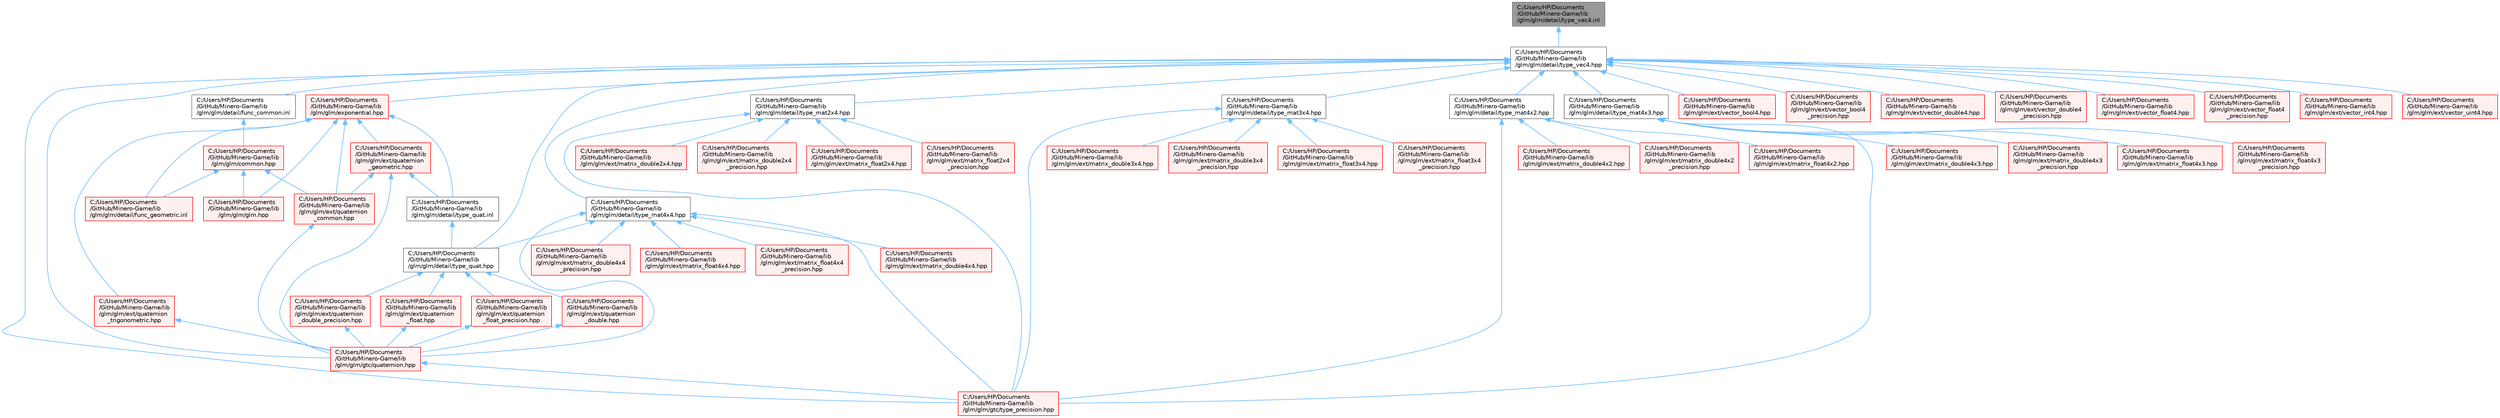 digraph "C:/Users/HP/Documents/GitHub/Minero-Game/lib/glm/glm/detail/type_vec4.inl"
{
 // LATEX_PDF_SIZE
  bgcolor="transparent";
  edge [fontname=Helvetica,fontsize=10,labelfontname=Helvetica,labelfontsize=10];
  node [fontname=Helvetica,fontsize=10,shape=box,height=0.2,width=0.4];
  Node1 [id="Node000001",label="C:/Users/HP/Documents\l/GitHub/Minero-Game/lib\l/glm/glm/detail/type_vec4.inl",height=0.2,width=0.4,color="gray40", fillcolor="grey60", style="filled", fontcolor="black",tooltip=" "];
  Node1 -> Node2 [id="edge141_Node000001_Node000002",dir="back",color="steelblue1",style="solid",tooltip=" "];
  Node2 [id="Node000002",label="C:/Users/HP/Documents\l/GitHub/Minero-Game/lib\l/glm/glm/detail/type_vec4.hpp",height=0.2,width=0.4,color="grey40", fillcolor="white", style="filled",URL="$lib_2glm_2glm_2detail_2type__vec4_8hpp.html",tooltip=" "];
  Node2 -> Node3 [id="edge142_Node000002_Node000003",dir="back",color="steelblue1",style="solid",tooltip=" "];
  Node3 [id="Node000003",label="C:/Users/HP/Documents\l/GitHub/Minero-Game/lib\l/glm/glm/detail/func_common.inl",height=0.2,width=0.4,color="grey40", fillcolor="white", style="filled",URL="$lib_2glm_2glm_2detail_2func__common_8inl.html",tooltip=" "];
  Node3 -> Node4 [id="edge143_Node000003_Node000004",dir="back",color="steelblue1",style="solid",tooltip=" "];
  Node4 [id="Node000004",label="C:/Users/HP/Documents\l/GitHub/Minero-Game/lib\l/glm/glm/common.hpp",height=0.2,width=0.4,color="red", fillcolor="#FFF0F0", style="filled",URL="$lib_2glm_2glm_2common_8hpp.html",tooltip=" "];
  Node4 -> Node8 [id="edge144_Node000004_Node000008",dir="back",color="steelblue1",style="solid",tooltip=" "];
  Node8 [id="Node000008",label="C:/Users/HP/Documents\l/GitHub/Minero-Game/lib\l/glm/glm/detail/func_geometric.inl",height=0.2,width=0.4,color="red", fillcolor="#FFF0F0", style="filled",URL="$lib_2glm_2glm_2detail_2func__geometric_8inl.html",tooltip=" "];
  Node4 -> Node130 [id="edge145_Node000004_Node000130",dir="back",color="steelblue1",style="solid",tooltip=" "];
  Node130 [id="Node000130",label="C:/Users/HP/Documents\l/GitHub/Minero-Game/lib\l/glm/glm/ext/quaternion\l_common.hpp",height=0.2,width=0.4,color="red", fillcolor="#FFF0F0", style="filled",URL="$lib_2glm_2glm_2ext_2quaternion__common_8hpp.html",tooltip=" "];
  Node130 -> Node93 [id="edge146_Node000130_Node000093",dir="back",color="steelblue1",style="solid",tooltip=" "];
  Node93 [id="Node000093",label="C:/Users/HP/Documents\l/GitHub/Minero-Game/lib\l/glm/glm/gtc/quaternion.hpp",height=0.2,width=0.4,color="red", fillcolor="#FFF0F0", style="filled",URL="$lib_2glm_2glm_2gtc_2quaternion_8hpp.html",tooltip=" "];
  Node93 -> Node84 [id="edge147_Node000093_Node000084",dir="back",color="steelblue1",style="solid",tooltip=" "];
  Node84 [id="Node000084",label="C:/Users/HP/Documents\l/GitHub/Minero-Game/lib\l/glm/glm/gtc/type_precision.hpp",height=0.2,width=0.4,color="red", fillcolor="#FFF0F0", style="filled",URL="$lib_2glm_2glm_2gtc_2type__precision_8hpp.html",tooltip=" "];
  Node4 -> Node20 [id="edge148_Node000004_Node000020",dir="back",color="steelblue1",style="solid",tooltip=" "];
  Node20 [id="Node000020",label="C:/Users/HP/Documents\l/GitHub/Minero-Game/lib\l/glm/glm/glm.hpp",height=0.2,width=0.4,color="red", fillcolor="#FFF0F0", style="filled",URL="$lib_2glm_2glm_2glm_8hpp.html",tooltip=" "];
  Node2 -> Node168 [id="edge149_Node000002_Node000168",dir="back",color="steelblue1",style="solid",tooltip=" "];
  Node168 [id="Node000168",label="C:/Users/HP/Documents\l/GitHub/Minero-Game/lib\l/glm/glm/detail/type_mat2x4.hpp",height=0.2,width=0.4,color="grey40", fillcolor="white", style="filled",URL="$lib_2glm_2glm_2detail_2type__mat2x4_8hpp.html",tooltip=" "];
  Node168 -> Node169 [id="edge150_Node000168_Node000169",dir="back",color="steelblue1",style="solid",tooltip=" "];
  Node169 [id="Node000169",label="C:/Users/HP/Documents\l/GitHub/Minero-Game/lib\l/glm/glm/ext/matrix_double2x4.hpp",height=0.2,width=0.4,color="red", fillcolor="#FFF0F0", style="filled",URL="$lib_2glm_2glm_2ext_2matrix__double2x4_8hpp.html",tooltip=" "];
  Node168 -> Node175 [id="edge151_Node000168_Node000175",dir="back",color="steelblue1",style="solid",tooltip=" "];
  Node175 [id="Node000175",label="C:/Users/HP/Documents\l/GitHub/Minero-Game/lib\l/glm/glm/ext/matrix_double2x4\l_precision.hpp",height=0.2,width=0.4,color="red", fillcolor="#FFF0F0", style="filled",URL="$lib_2glm_2glm_2ext_2matrix__double2x4__precision_8hpp.html",tooltip=" "];
  Node168 -> Node176 [id="edge152_Node000168_Node000176",dir="back",color="steelblue1",style="solid",tooltip=" "];
  Node176 [id="Node000176",label="C:/Users/HP/Documents\l/GitHub/Minero-Game/lib\l/glm/glm/ext/matrix_float2x4.hpp",height=0.2,width=0.4,color="red", fillcolor="#FFF0F0", style="filled",URL="$lib_2glm_2glm_2ext_2matrix__float2x4_8hpp.html",tooltip=" "];
  Node168 -> Node177 [id="edge153_Node000168_Node000177",dir="back",color="steelblue1",style="solid",tooltip=" "];
  Node177 [id="Node000177",label="C:/Users/HP/Documents\l/GitHub/Minero-Game/lib\l/glm/glm/ext/matrix_float2x4\l_precision.hpp",height=0.2,width=0.4,color="red", fillcolor="#FFF0F0", style="filled",URL="$lib_2glm_2glm_2ext_2matrix__float2x4__precision_8hpp.html",tooltip=" "];
  Node168 -> Node84 [id="edge154_Node000168_Node000084",dir="back",color="steelblue1",style="solid",tooltip=" "];
  Node2 -> Node178 [id="edge155_Node000002_Node000178",dir="back",color="steelblue1",style="solid",tooltip=" "];
  Node178 [id="Node000178",label="C:/Users/HP/Documents\l/GitHub/Minero-Game/lib\l/glm/glm/detail/type_mat3x4.hpp",height=0.2,width=0.4,color="grey40", fillcolor="white", style="filled",URL="$lib_2glm_2glm_2detail_2type__mat3x4_8hpp.html",tooltip=" "];
  Node178 -> Node179 [id="edge156_Node000178_Node000179",dir="back",color="steelblue1",style="solid",tooltip=" "];
  Node179 [id="Node000179",label="C:/Users/HP/Documents\l/GitHub/Minero-Game/lib\l/glm/glm/ext/matrix_double3x4.hpp",height=0.2,width=0.4,color="red", fillcolor="#FFF0F0", style="filled",URL="$lib_2glm_2glm_2ext_2matrix__double3x4_8hpp.html",tooltip=" "];
  Node178 -> Node185 [id="edge157_Node000178_Node000185",dir="back",color="steelblue1",style="solid",tooltip=" "];
  Node185 [id="Node000185",label="C:/Users/HP/Documents\l/GitHub/Minero-Game/lib\l/glm/glm/ext/matrix_double3x4\l_precision.hpp",height=0.2,width=0.4,color="red", fillcolor="#FFF0F0", style="filled",URL="$lib_2glm_2glm_2ext_2matrix__double3x4__precision_8hpp.html",tooltip=" "];
  Node178 -> Node186 [id="edge158_Node000178_Node000186",dir="back",color="steelblue1",style="solid",tooltip=" "];
  Node186 [id="Node000186",label="C:/Users/HP/Documents\l/GitHub/Minero-Game/lib\l/glm/glm/ext/matrix_float3x4.hpp",height=0.2,width=0.4,color="red", fillcolor="#FFF0F0", style="filled",URL="$lib_2glm_2glm_2ext_2matrix__float3x4_8hpp.html",tooltip=" "];
  Node178 -> Node187 [id="edge159_Node000178_Node000187",dir="back",color="steelblue1",style="solid",tooltip=" "];
  Node187 [id="Node000187",label="C:/Users/HP/Documents\l/GitHub/Minero-Game/lib\l/glm/glm/ext/matrix_float3x4\l_precision.hpp",height=0.2,width=0.4,color="red", fillcolor="#FFF0F0", style="filled",URL="$lib_2glm_2glm_2ext_2matrix__float3x4__precision_8hpp.html",tooltip=" "];
  Node178 -> Node84 [id="edge160_Node000178_Node000084",dir="back",color="steelblue1",style="solid",tooltip=" "];
  Node2 -> Node188 [id="edge161_Node000002_Node000188",dir="back",color="steelblue1",style="solid",tooltip=" "];
  Node188 [id="Node000188",label="C:/Users/HP/Documents\l/GitHub/Minero-Game/lib\l/glm/glm/detail/type_mat4x2.hpp",height=0.2,width=0.4,color="grey40", fillcolor="white", style="filled",URL="$lib_2glm_2glm_2detail_2type__mat4x2_8hpp.html",tooltip=" "];
  Node188 -> Node189 [id="edge162_Node000188_Node000189",dir="back",color="steelblue1",style="solid",tooltip=" "];
  Node189 [id="Node000189",label="C:/Users/HP/Documents\l/GitHub/Minero-Game/lib\l/glm/glm/ext/matrix_double4x2.hpp",height=0.2,width=0.4,color="red", fillcolor="#FFF0F0", style="filled",URL="$lib_2glm_2glm_2ext_2matrix__double4x2_8hpp.html",tooltip=" "];
  Node188 -> Node190 [id="edge163_Node000188_Node000190",dir="back",color="steelblue1",style="solid",tooltip=" "];
  Node190 [id="Node000190",label="C:/Users/HP/Documents\l/GitHub/Minero-Game/lib\l/glm/glm/ext/matrix_double4x2\l_precision.hpp",height=0.2,width=0.4,color="red", fillcolor="#FFF0F0", style="filled",URL="$lib_2glm_2glm_2ext_2matrix__double4x2__precision_8hpp.html",tooltip=" "];
  Node188 -> Node191 [id="edge164_Node000188_Node000191",dir="back",color="steelblue1",style="solid",tooltip=" "];
  Node191 [id="Node000191",label="C:/Users/HP/Documents\l/GitHub/Minero-Game/lib\l/glm/glm/ext/matrix_float4x2.hpp",height=0.2,width=0.4,color="red", fillcolor="#FFF0F0", style="filled",URL="$lib_2glm_2glm_2ext_2matrix__float4x2_8hpp.html",tooltip=" "];
  Node188 -> Node84 [id="edge165_Node000188_Node000084",dir="back",color="steelblue1",style="solid",tooltip=" "];
  Node2 -> Node192 [id="edge166_Node000002_Node000192",dir="back",color="steelblue1",style="solid",tooltip=" "];
  Node192 [id="Node000192",label="C:/Users/HP/Documents\l/GitHub/Minero-Game/lib\l/glm/glm/detail/type_mat4x3.hpp",height=0.2,width=0.4,color="grey40", fillcolor="white", style="filled",URL="$lib_2glm_2glm_2detail_2type__mat4x3_8hpp.html",tooltip=" "];
  Node192 -> Node193 [id="edge167_Node000192_Node000193",dir="back",color="steelblue1",style="solid",tooltip=" "];
  Node193 [id="Node000193",label="C:/Users/HP/Documents\l/GitHub/Minero-Game/lib\l/glm/glm/ext/matrix_double4x3.hpp",height=0.2,width=0.4,color="red", fillcolor="#FFF0F0", style="filled",URL="$lib_2glm_2glm_2ext_2matrix__double4x3_8hpp.html",tooltip=" "];
  Node192 -> Node199 [id="edge168_Node000192_Node000199",dir="back",color="steelblue1",style="solid",tooltip=" "];
  Node199 [id="Node000199",label="C:/Users/HP/Documents\l/GitHub/Minero-Game/lib\l/glm/glm/ext/matrix_double4x3\l_precision.hpp",height=0.2,width=0.4,color="red", fillcolor="#FFF0F0", style="filled",URL="$lib_2glm_2glm_2ext_2matrix__double4x3__precision_8hpp.html",tooltip=" "];
  Node192 -> Node200 [id="edge169_Node000192_Node000200",dir="back",color="steelblue1",style="solid",tooltip=" "];
  Node200 [id="Node000200",label="C:/Users/HP/Documents\l/GitHub/Minero-Game/lib\l/glm/glm/ext/matrix_float4x3.hpp",height=0.2,width=0.4,color="red", fillcolor="#FFF0F0", style="filled",URL="$lib_2glm_2glm_2ext_2matrix__float4x3_8hpp.html",tooltip=" "];
  Node192 -> Node201 [id="edge170_Node000192_Node000201",dir="back",color="steelblue1",style="solid",tooltip=" "];
  Node201 [id="Node000201",label="C:/Users/HP/Documents\l/GitHub/Minero-Game/lib\l/glm/glm/ext/matrix_float4x3\l_precision.hpp",height=0.2,width=0.4,color="red", fillcolor="#FFF0F0", style="filled",URL="$lib_2glm_2glm_2ext_2matrix__float4x3__precision_8hpp.html",tooltip=" "];
  Node192 -> Node84 [id="edge171_Node000192_Node000084",dir="back",color="steelblue1",style="solid",tooltip=" "];
  Node2 -> Node110 [id="edge172_Node000002_Node000110",dir="back",color="steelblue1",style="solid",tooltip=" "];
  Node110 [id="Node000110",label="C:/Users/HP/Documents\l/GitHub/Minero-Game/lib\l/glm/glm/detail/type_mat4x4.hpp",height=0.2,width=0.4,color="grey40", fillcolor="white", style="filled",URL="$lib_2glm_2glm_2detail_2type__mat4x4_8hpp.html",tooltip=" "];
  Node110 -> Node91 [id="edge173_Node000110_Node000091",dir="back",color="steelblue1",style="solid",tooltip=" "];
  Node91 [id="Node000091",label="C:/Users/HP/Documents\l/GitHub/Minero-Game/lib\l/glm/glm/detail/type_quat.hpp",height=0.2,width=0.4,color="grey40", fillcolor="white", style="filled",URL="$lib_2glm_2glm_2detail_2type__quat_8hpp.html",tooltip=" "];
  Node91 -> Node92 [id="edge174_Node000091_Node000092",dir="back",color="steelblue1",style="solid",tooltip=" "];
  Node92 [id="Node000092",label="C:/Users/HP/Documents\l/GitHub/Minero-Game/lib\l/glm/glm/ext/quaternion\l_double.hpp",height=0.2,width=0.4,color="red", fillcolor="#FFF0F0", style="filled",URL="$lib_2glm_2glm_2ext_2quaternion__double_8hpp.html",tooltip=" "];
  Node92 -> Node93 [id="edge175_Node000092_Node000093",dir="back",color="steelblue1",style="solid",tooltip=" "];
  Node91 -> Node95 [id="edge176_Node000091_Node000095",dir="back",color="steelblue1",style="solid",tooltip=" "];
  Node95 [id="Node000095",label="C:/Users/HP/Documents\l/GitHub/Minero-Game/lib\l/glm/glm/ext/quaternion\l_double_precision.hpp",height=0.2,width=0.4,color="red", fillcolor="#FFF0F0", style="filled",URL="$lib_2glm_2glm_2ext_2quaternion__double__precision_8hpp.html",tooltip=" "];
  Node95 -> Node93 [id="edge177_Node000095_Node000093",dir="back",color="steelblue1",style="solid",tooltip=" "];
  Node91 -> Node96 [id="edge178_Node000091_Node000096",dir="back",color="steelblue1",style="solid",tooltip=" "];
  Node96 [id="Node000096",label="C:/Users/HP/Documents\l/GitHub/Minero-Game/lib\l/glm/glm/ext/quaternion\l_float.hpp",height=0.2,width=0.4,color="red", fillcolor="#FFF0F0", style="filled",URL="$lib_2glm_2glm_2ext_2quaternion__float_8hpp.html",tooltip=" "];
  Node96 -> Node93 [id="edge179_Node000096_Node000093",dir="back",color="steelblue1",style="solid",tooltip=" "];
  Node91 -> Node97 [id="edge180_Node000091_Node000097",dir="back",color="steelblue1",style="solid",tooltip=" "];
  Node97 [id="Node000097",label="C:/Users/HP/Documents\l/GitHub/Minero-Game/lib\l/glm/glm/ext/quaternion\l_float_precision.hpp",height=0.2,width=0.4,color="red", fillcolor="#FFF0F0", style="filled",URL="$lib_2glm_2glm_2ext_2quaternion__float__precision_8hpp.html",tooltip=" "];
  Node97 -> Node93 [id="edge181_Node000097_Node000093",dir="back",color="steelblue1",style="solid",tooltip=" "];
  Node110 -> Node111 [id="edge182_Node000110_Node000111",dir="back",color="steelblue1",style="solid",tooltip=" "];
  Node111 [id="Node000111",label="C:/Users/HP/Documents\l/GitHub/Minero-Game/lib\l/glm/glm/ext/matrix_double4x4.hpp",height=0.2,width=0.4,color="red", fillcolor="#FFF0F0", style="filled",URL="$lib_2glm_2glm_2ext_2matrix__double4x4_8hpp.html",tooltip=" "];
  Node110 -> Node118 [id="edge183_Node000110_Node000118",dir="back",color="steelblue1",style="solid",tooltip=" "];
  Node118 [id="Node000118",label="C:/Users/HP/Documents\l/GitHub/Minero-Game/lib\l/glm/glm/ext/matrix_double4x4\l_precision.hpp",height=0.2,width=0.4,color="red", fillcolor="#FFF0F0", style="filled",URL="$lib_2glm_2glm_2ext_2matrix__double4x4__precision_8hpp.html",tooltip=" "];
  Node110 -> Node119 [id="edge184_Node000110_Node000119",dir="back",color="steelblue1",style="solid",tooltip=" "];
  Node119 [id="Node000119",label="C:/Users/HP/Documents\l/GitHub/Minero-Game/lib\l/glm/glm/ext/matrix_float4x4.hpp",height=0.2,width=0.4,color="red", fillcolor="#FFF0F0", style="filled",URL="$lib_2glm_2glm_2ext_2matrix__float4x4_8hpp.html",tooltip=" "];
  Node110 -> Node120 [id="edge185_Node000110_Node000120",dir="back",color="steelblue1",style="solid",tooltip=" "];
  Node120 [id="Node000120",label="C:/Users/HP/Documents\l/GitHub/Minero-Game/lib\l/glm/glm/ext/matrix_float4x4\l_precision.hpp",height=0.2,width=0.4,color="red", fillcolor="#FFF0F0", style="filled",URL="$lib_2glm_2glm_2ext_2matrix__float4x4__precision_8hpp.html",tooltip=" "];
  Node110 -> Node93 [id="edge186_Node000110_Node000093",dir="back",color="steelblue1",style="solid",tooltip=" "];
  Node110 -> Node84 [id="edge187_Node000110_Node000084",dir="back",color="steelblue1",style="solid",tooltip=" "];
  Node2 -> Node91 [id="edge188_Node000002_Node000091",dir="back",color="steelblue1",style="solid",tooltip=" "];
  Node2 -> Node202 [id="edge189_Node000002_Node000202",dir="back",color="steelblue1",style="solid",tooltip=" "];
  Node202 [id="Node000202",label="C:/Users/HP/Documents\l/GitHub/Minero-Game/lib\l/glm/glm/exponential.hpp",height=0.2,width=0.4,color="red", fillcolor="#FFF0F0", style="filled",URL="$lib_2glm_2glm_2exponential_8hpp.html",tooltip=" "];
  Node202 -> Node8 [id="edge190_Node000202_Node000008",dir="back",color="steelblue1",style="solid",tooltip=" "];
  Node202 -> Node129 [id="edge191_Node000202_Node000129",dir="back",color="steelblue1",style="solid",tooltip=" "];
  Node129 [id="Node000129",label="C:/Users/HP/Documents\l/GitHub/Minero-Game/lib\l/glm/glm/detail/type_quat.inl",height=0.2,width=0.4,color="grey40", fillcolor="white", style="filled",URL="$lib_2glm_2glm_2detail_2type__quat_8inl.html",tooltip=" "];
  Node129 -> Node91 [id="edge192_Node000129_Node000091",dir="back",color="steelblue1",style="solid",tooltip=" "];
  Node202 -> Node130 [id="edge193_Node000202_Node000130",dir="back",color="steelblue1",style="solid",tooltip=" "];
  Node202 -> Node128 [id="edge194_Node000202_Node000128",dir="back",color="steelblue1",style="solid",tooltip=" "];
  Node128 [id="Node000128",label="C:/Users/HP/Documents\l/GitHub/Minero-Game/lib\l/glm/glm/ext/quaternion\l_geometric.hpp",height=0.2,width=0.4,color="red", fillcolor="#FFF0F0", style="filled",URL="$lib_2glm_2glm_2ext_2quaternion__geometric_8hpp.html",tooltip=" "];
  Node128 -> Node129 [id="edge195_Node000128_Node000129",dir="back",color="steelblue1",style="solid",tooltip=" "];
  Node128 -> Node130 [id="edge196_Node000128_Node000130",dir="back",color="steelblue1",style="solid",tooltip=" "];
  Node128 -> Node93 [id="edge197_Node000128_Node000093",dir="back",color="steelblue1",style="solid",tooltip=" "];
  Node202 -> Node159 [id="edge198_Node000202_Node000159",dir="back",color="steelblue1",style="solid",tooltip=" "];
  Node159 [id="Node000159",label="C:/Users/HP/Documents\l/GitHub/Minero-Game/lib\l/glm/glm/ext/quaternion\l_trigonometric.hpp",height=0.2,width=0.4,color="red", fillcolor="#FFF0F0", style="filled",URL="$lib_2glm_2glm_2ext_2quaternion__trigonometric_8hpp.html",tooltip=" "];
  Node159 -> Node93 [id="edge199_Node000159_Node000093",dir="back",color="steelblue1",style="solid",tooltip=" "];
  Node202 -> Node20 [id="edge200_Node000202_Node000020",dir="back",color="steelblue1",style="solid",tooltip=" "];
  Node2 -> Node206 [id="edge201_Node000002_Node000206",dir="back",color="steelblue1",style="solid",tooltip=" "];
  Node206 [id="Node000206",label="C:/Users/HP/Documents\l/GitHub/Minero-Game/lib\l/glm/glm/ext/vector_bool4.hpp",height=0.2,width=0.4,color="red", fillcolor="#FFF0F0", style="filled",URL="$lib_2glm_2glm_2ext_2vector__bool4_8hpp.html",tooltip=" "];
  Node2 -> Node208 [id="edge202_Node000002_Node000208",dir="back",color="steelblue1",style="solid",tooltip=" "];
  Node208 [id="Node000208",label="C:/Users/HP/Documents\l/GitHub/Minero-Game/lib\l/glm/glm/ext/vector_bool4\l_precision.hpp",height=0.2,width=0.4,color="red", fillcolor="#FFF0F0", style="filled",URL="$lib_2glm_2glm_2ext_2vector__bool4__precision_8hpp.html",tooltip=" "];
  Node2 -> Node209 [id="edge203_Node000002_Node000209",dir="back",color="steelblue1",style="solid",tooltip=" "];
  Node209 [id="Node000209",label="C:/Users/HP/Documents\l/GitHub/Minero-Game/lib\l/glm/glm/ext/vector_double4.hpp",height=0.2,width=0.4,color="red", fillcolor="#FFF0F0", style="filled",URL="$lib_2glm_2glm_2ext_2vector__double4_8hpp.html",tooltip=" "];
  Node2 -> Node210 [id="edge204_Node000002_Node000210",dir="back",color="steelblue1",style="solid",tooltip=" "];
  Node210 [id="Node000210",label="C:/Users/HP/Documents\l/GitHub/Minero-Game/lib\l/glm/glm/ext/vector_double4\l_precision.hpp",height=0.2,width=0.4,color="red", fillcolor="#FFF0F0", style="filled",URL="$lib_2glm_2glm_2ext_2vector__double4__precision_8hpp.html",tooltip=" "];
  Node2 -> Node211 [id="edge205_Node000002_Node000211",dir="back",color="steelblue1",style="solid",tooltip=" "];
  Node211 [id="Node000211",label="C:/Users/HP/Documents\l/GitHub/Minero-Game/lib\l/glm/glm/ext/vector_float4.hpp",height=0.2,width=0.4,color="red", fillcolor="#FFF0F0", style="filled",URL="$lib_2glm_2glm_2ext_2vector__float4_8hpp.html",tooltip=" "];
  Node2 -> Node212 [id="edge206_Node000002_Node000212",dir="back",color="steelblue1",style="solid",tooltip=" "];
  Node212 [id="Node000212",label="C:/Users/HP/Documents\l/GitHub/Minero-Game/lib\l/glm/glm/ext/vector_float4\l_precision.hpp",height=0.2,width=0.4,color="red", fillcolor="#FFF0F0", style="filled",URL="$lib_2glm_2glm_2ext_2vector__float4__precision_8hpp.html",tooltip=" "];
  Node2 -> Node213 [id="edge207_Node000002_Node000213",dir="back",color="steelblue1",style="solid",tooltip=" "];
  Node213 [id="Node000213",label="C:/Users/HP/Documents\l/GitHub/Minero-Game/lib\l/glm/glm/ext/vector_int4.hpp",height=0.2,width=0.4,color="red", fillcolor="#FFF0F0", style="filled",URL="$lib_2glm_2glm_2ext_2vector__int4_8hpp.html",tooltip=" "];
  Node2 -> Node215 [id="edge208_Node000002_Node000215",dir="back",color="steelblue1",style="solid",tooltip=" "];
  Node215 [id="Node000215",label="C:/Users/HP/Documents\l/GitHub/Minero-Game/lib\l/glm/glm/ext/vector_uint4.hpp",height=0.2,width=0.4,color="red", fillcolor="#FFF0F0", style="filled",URL="$lib_2glm_2glm_2ext_2vector__uint4_8hpp.html",tooltip=" "];
  Node2 -> Node93 [id="edge209_Node000002_Node000093",dir="back",color="steelblue1",style="solid",tooltip=" "];
  Node2 -> Node84 [id="edge210_Node000002_Node000084",dir="back",color="steelblue1",style="solid",tooltip=" "];
}
